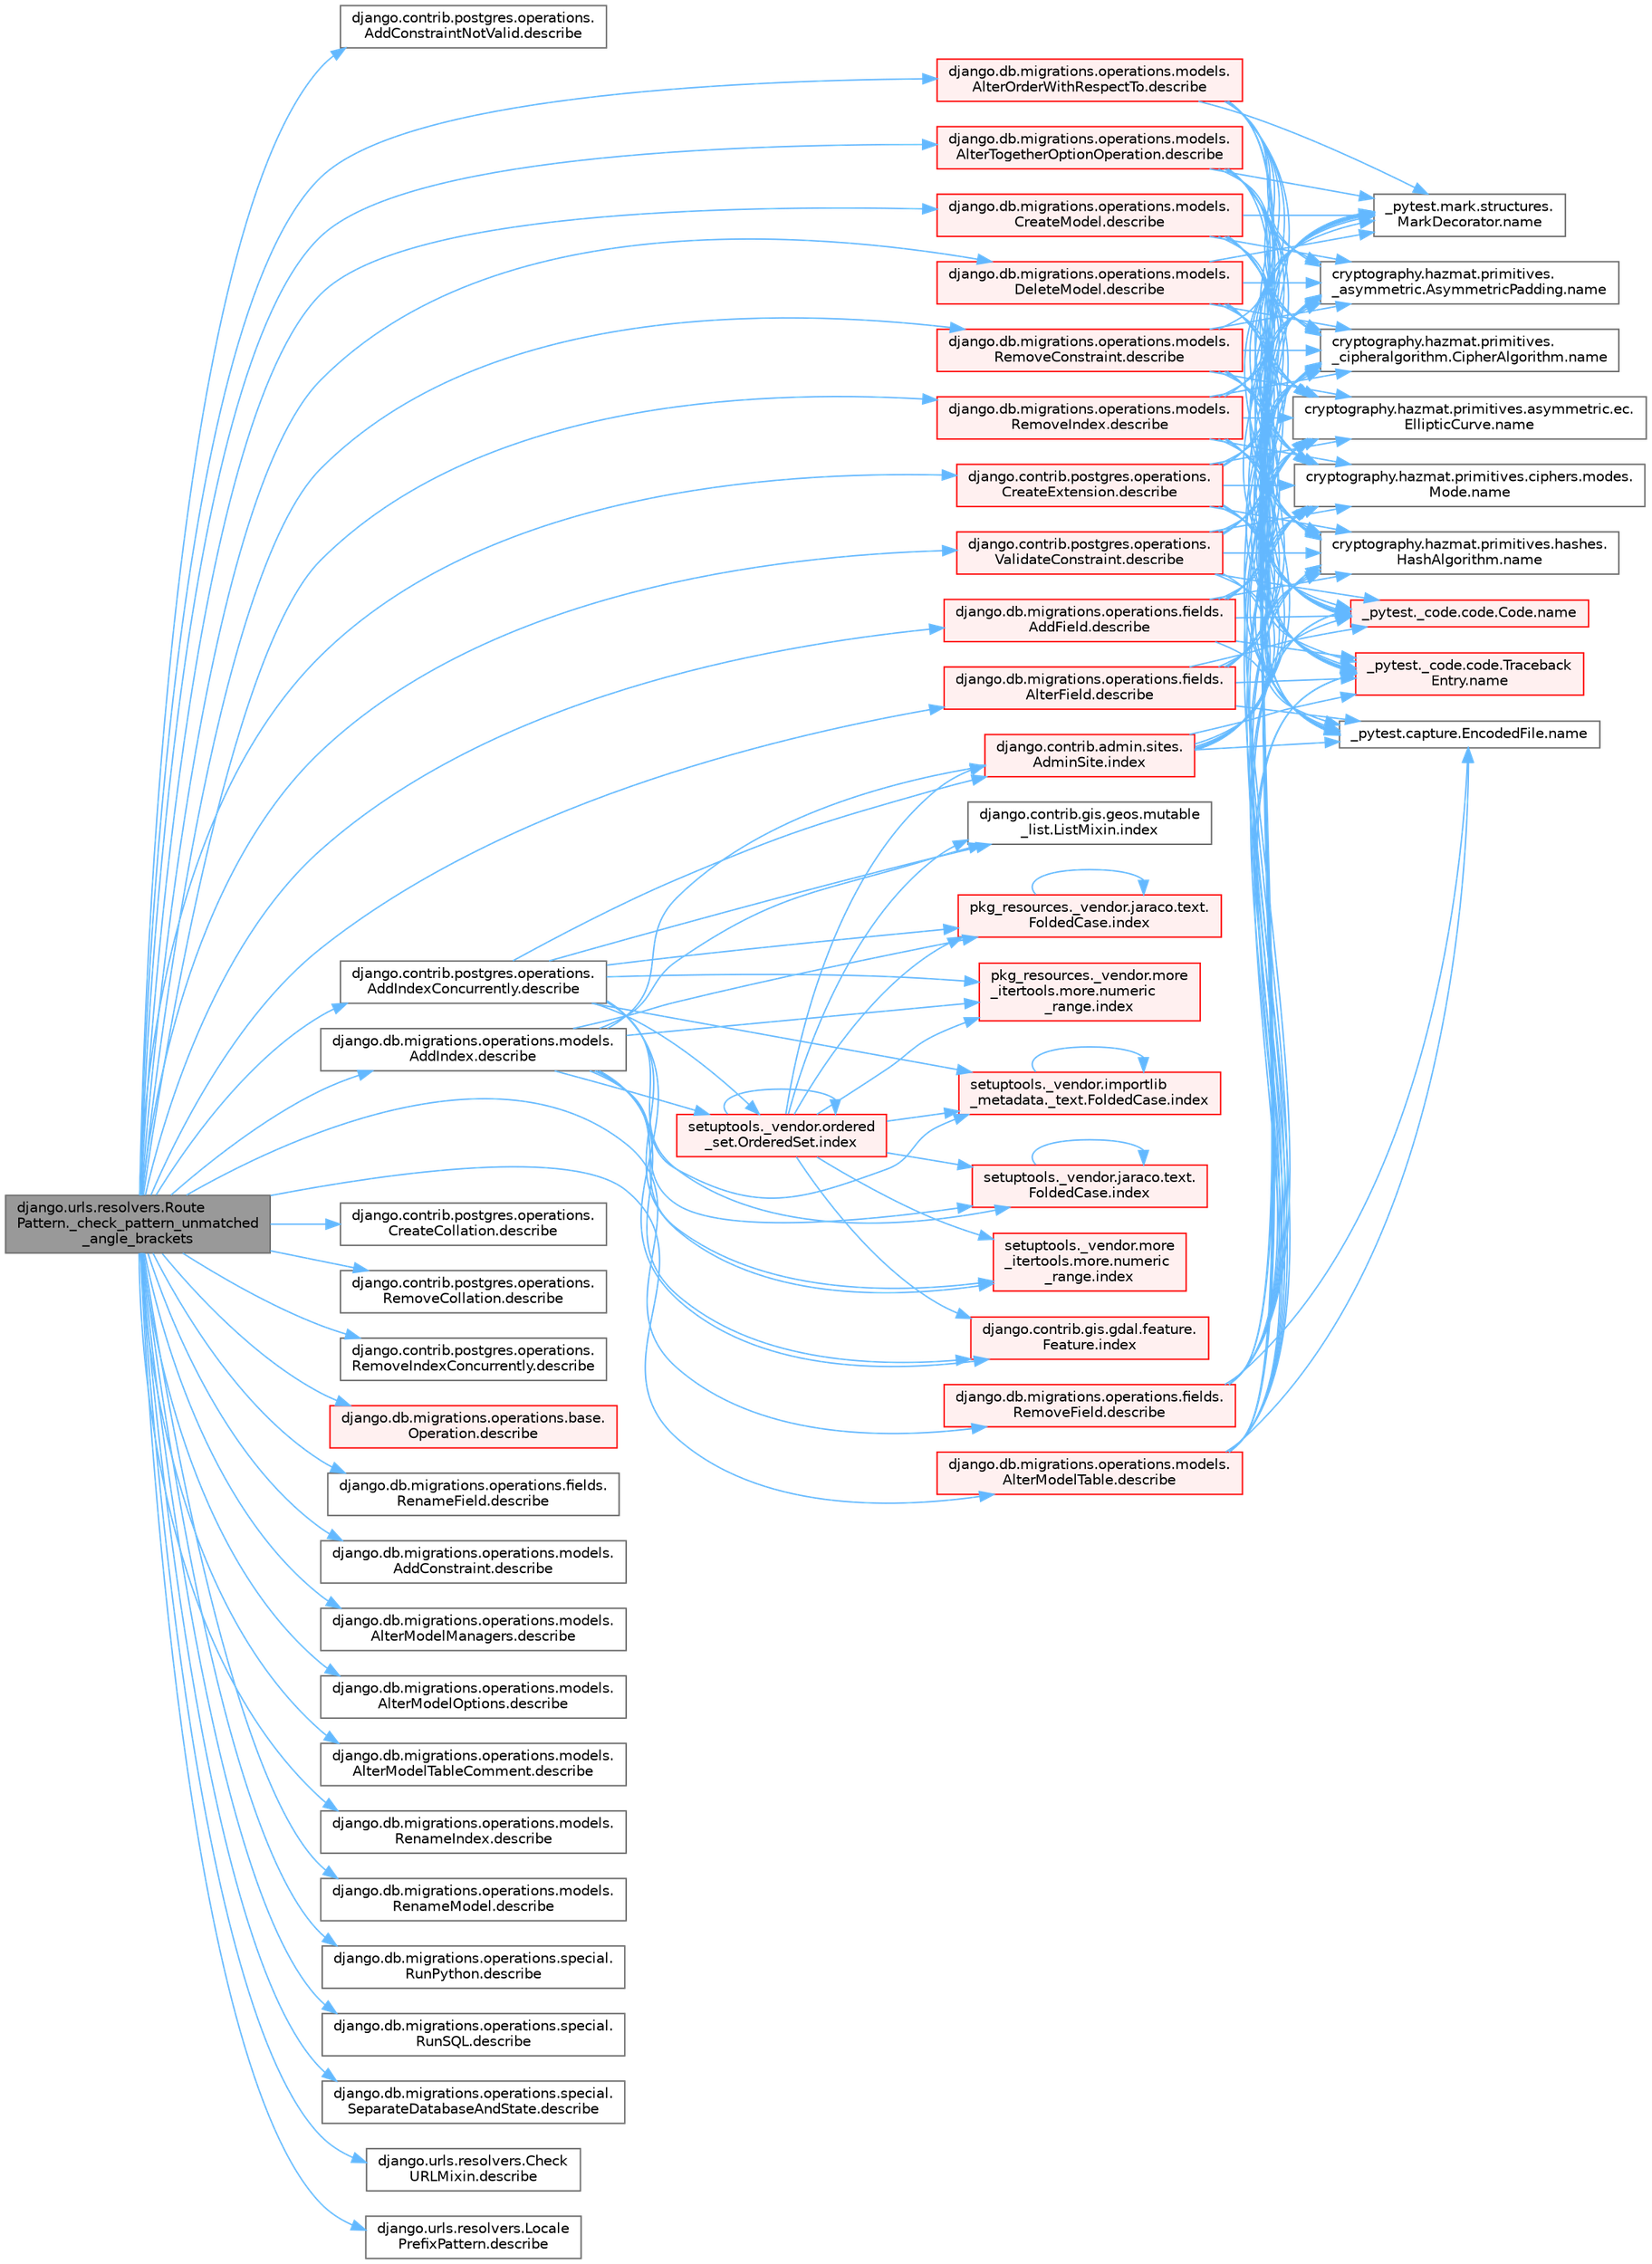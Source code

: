 digraph "django.urls.resolvers.RoutePattern._check_pattern_unmatched_angle_brackets"
{
 // LATEX_PDF_SIZE
  bgcolor="transparent";
  edge [fontname=Helvetica,fontsize=10,labelfontname=Helvetica,labelfontsize=10];
  node [fontname=Helvetica,fontsize=10,shape=box,height=0.2,width=0.4];
  rankdir="LR";
  Node1 [id="Node000001",label="django.urls.resolvers.Route\lPattern._check_pattern_unmatched\l_angle_brackets",height=0.2,width=0.4,color="gray40", fillcolor="grey60", style="filled", fontcolor="black",tooltip=" "];
  Node1 -> Node2 [id="edge1_Node000001_Node000002",color="steelblue1",style="solid",tooltip=" "];
  Node2 [id="Node000002",label="django.contrib.postgres.operations.\lAddConstraintNotValid.describe",height=0.2,width=0.4,color="grey40", fillcolor="white", style="filled",URL="$classdjango_1_1contrib_1_1postgres_1_1operations_1_1_add_constraint_not_valid.html#aa66f107cb766b675729d0da24921daaf",tooltip=" "];
  Node1 -> Node3 [id="edge2_Node000001_Node000003",color="steelblue1",style="solid",tooltip=" "];
  Node3 [id="Node000003",label="django.contrib.postgres.operations.\lAddIndexConcurrently.describe",height=0.2,width=0.4,color="grey40", fillcolor="white", style="filled",URL="$classdjango_1_1contrib_1_1postgres_1_1operations_1_1_add_index_concurrently.html#a84138b3c8346c4ba80783811dce25059",tooltip=" "];
  Node3 -> Node4 [id="edge3_Node000003_Node000004",color="steelblue1",style="solid",tooltip=" "];
  Node4 [id="Node000004",label="django.contrib.admin.sites.\lAdminSite.index",height=0.2,width=0.4,color="red", fillcolor="#FFF0F0", style="filled",URL="$classdjango_1_1contrib_1_1admin_1_1sites_1_1_admin_site.html#a8cc2add93ddb844723663bc9f56e8e1d",tooltip=" "];
  Node4 -> Node8 [id="edge4_Node000004_Node000008",color="steelblue1",style="solid",tooltip=" "];
  Node8 [id="Node000008",label="_pytest._code.code.Code.name",height=0.2,width=0.4,color="red", fillcolor="#FFF0F0", style="filled",URL="$class__pytest_1_1__code_1_1code_1_1_code.html#a1f3cbc53ca6df4a1bab12183694b6e78",tooltip=" "];
  Node4 -> Node20 [id="edge5_Node000004_Node000020",color="steelblue1",style="solid",tooltip=" "];
  Node20 [id="Node000020",label="_pytest._code.code.Traceback\lEntry.name",height=0.2,width=0.4,color="red", fillcolor="#FFF0F0", style="filled",URL="$class__pytest_1_1__code_1_1code_1_1_traceback_entry.html#a106b95c0753f41669fbfb8ee4c11ad3d",tooltip=" "];
  Node4 -> Node22 [id="edge6_Node000004_Node000022",color="steelblue1",style="solid",tooltip=" "];
  Node22 [id="Node000022",label="_pytest.capture.EncodedFile.name",height=0.2,width=0.4,color="grey40", fillcolor="white", style="filled",URL="$class__pytest_1_1capture_1_1_encoded_file.html#a738c73b5de21c7261d9e51f71e4f0397",tooltip=" "];
  Node4 -> Node23 [id="edge7_Node000004_Node000023",color="steelblue1",style="solid",tooltip=" "];
  Node23 [id="Node000023",label="_pytest.mark.structures.\lMarkDecorator.name",height=0.2,width=0.4,color="grey40", fillcolor="white", style="filled",URL="$class__pytest_1_1mark_1_1structures_1_1_mark_decorator.html#ae8f66760cda125450e0e3bd38689c72f",tooltip=" "];
  Node4 -> Node24 [id="edge8_Node000004_Node000024",color="steelblue1",style="solid",tooltip=" "];
  Node24 [id="Node000024",label="cryptography.hazmat.primitives.\l_asymmetric.AsymmetricPadding.name",height=0.2,width=0.4,color="grey40", fillcolor="white", style="filled",URL="$classcryptography_1_1hazmat_1_1primitives_1_1__asymmetric_1_1_asymmetric_padding.html#a8f72e8284cb336861a873ed5ce0e39b5",tooltip=" "];
  Node4 -> Node25 [id="edge9_Node000004_Node000025",color="steelblue1",style="solid",tooltip=" "];
  Node25 [id="Node000025",label="cryptography.hazmat.primitives.\l_cipheralgorithm.CipherAlgorithm.name",height=0.2,width=0.4,color="grey40", fillcolor="white", style="filled",URL="$classcryptography_1_1hazmat_1_1primitives_1_1__cipheralgorithm_1_1_cipher_algorithm.html#a50567a5c3388450ab7aa883ab34a1ac7",tooltip=" "];
  Node4 -> Node26 [id="edge10_Node000004_Node000026",color="steelblue1",style="solid",tooltip=" "];
  Node26 [id="Node000026",label="cryptography.hazmat.primitives.asymmetric.ec.\lEllipticCurve.name",height=0.2,width=0.4,color="grey40", fillcolor="white", style="filled",URL="$classcryptography_1_1hazmat_1_1primitives_1_1asymmetric_1_1ec_1_1_elliptic_curve.html#a2775c4e945309a6c7ea33dace1698a60",tooltip=" "];
  Node4 -> Node27 [id="edge11_Node000004_Node000027",color="steelblue1",style="solid",tooltip=" "];
  Node27 [id="Node000027",label="cryptography.hazmat.primitives.ciphers.modes.\lMode.name",height=0.2,width=0.4,color="grey40", fillcolor="white", style="filled",URL="$classcryptography_1_1hazmat_1_1primitives_1_1ciphers_1_1modes_1_1_mode.html#a99d93fd1370a2abbb5bb5cffbd5ff0f7",tooltip=" "];
  Node4 -> Node28 [id="edge12_Node000004_Node000028",color="steelblue1",style="solid",tooltip=" "];
  Node28 [id="Node000028",label="cryptography.hazmat.primitives.hashes.\lHashAlgorithm.name",height=0.2,width=0.4,color="grey40", fillcolor="white", style="filled",URL="$classcryptography_1_1hazmat_1_1primitives_1_1hashes_1_1_hash_algorithm.html#a42c7e1582d9b46a015774af9e5cbbb0b",tooltip=" "];
  Node3 -> Node1619 [id="edge13_Node000003_Node001619",color="steelblue1",style="solid",tooltip=" "];
  Node1619 [id="Node001619",label="django.contrib.gis.gdal.feature.\lFeature.index",height=0.2,width=0.4,color="red", fillcolor="#FFF0F0", style="filled",URL="$classdjango_1_1contrib_1_1gis_1_1gdal_1_1feature_1_1_feature.html#ad2f0b5c6e9318af4fa9c7c4273462389",tooltip=" "];
  Node3 -> Node1620 [id="edge14_Node000003_Node001620",color="steelblue1",style="solid",tooltip=" "];
  Node1620 [id="Node001620",label="django.contrib.gis.geos.mutable\l_list.ListMixin.index",height=0.2,width=0.4,color="grey40", fillcolor="white", style="filled",URL="$classdjango_1_1contrib_1_1gis_1_1geos_1_1mutable__list_1_1_list_mixin.html#a576be6ee88925aab0cc2abd11ebf8ccf",tooltip=" "];
  Node3 -> Node1621 [id="edge15_Node000003_Node001621",color="steelblue1",style="solid",tooltip=" "];
  Node1621 [id="Node001621",label="pkg_resources._vendor.jaraco.text.\lFoldedCase.index",height=0.2,width=0.4,color="red", fillcolor="#FFF0F0", style="filled",URL="$classpkg__resources_1_1__vendor_1_1jaraco_1_1text_1_1_folded_case.html#a3155d44ed060f59fa79f8029522935db",tooltip=" "];
  Node1621 -> Node1621 [id="edge16_Node001621_Node001621",color="steelblue1",style="solid",tooltip=" "];
  Node3 -> Node1625 [id="edge17_Node000003_Node001625",color="steelblue1",style="solid",tooltip=" "];
  Node1625 [id="Node001625",label="pkg_resources._vendor.more\l_itertools.more.numeric\l_range.index",height=0.2,width=0.4,color="red", fillcolor="#FFF0F0", style="filled",URL="$classpkg__resources_1_1__vendor_1_1more__itertools_1_1more_1_1numeric__range.html#af7574fe7bbbe922a43f4bd2f20dc1052",tooltip=" "];
  Node3 -> Node1626 [id="edge18_Node000003_Node001626",color="steelblue1",style="solid",tooltip=" "];
  Node1626 [id="Node001626",label="setuptools._vendor.importlib\l_metadata._text.FoldedCase.index",height=0.2,width=0.4,color="red", fillcolor="#FFF0F0", style="filled",URL="$classsetuptools_1_1__vendor_1_1importlib__metadata_1_1__text_1_1_folded_case.html#aa160e88956ce84e7d3712722a9afd018",tooltip=" "];
  Node1626 -> Node1626 [id="edge19_Node001626_Node001626",color="steelblue1",style="solid",tooltip=" "];
  Node3 -> Node1627 [id="edge20_Node000003_Node001627",color="steelblue1",style="solid",tooltip=" "];
  Node1627 [id="Node001627",label="setuptools._vendor.jaraco.text.\lFoldedCase.index",height=0.2,width=0.4,color="red", fillcolor="#FFF0F0", style="filled",URL="$classsetuptools_1_1__vendor_1_1jaraco_1_1text_1_1_folded_case.html#ab195e323605ac4c9908ca552f9c8f870",tooltip=" "];
  Node1627 -> Node1627 [id="edge21_Node001627_Node001627",color="steelblue1",style="solid",tooltip=" "];
  Node3 -> Node1628 [id="edge22_Node000003_Node001628",color="steelblue1",style="solid",tooltip=" "];
  Node1628 [id="Node001628",label="setuptools._vendor.more\l_itertools.more.numeric\l_range.index",height=0.2,width=0.4,color="red", fillcolor="#FFF0F0", style="filled",URL="$classsetuptools_1_1__vendor_1_1more__itertools_1_1more_1_1numeric__range.html#acf0a51d22a2ee14fcd24e3ffcb02897b",tooltip=" "];
  Node3 -> Node1629 [id="edge23_Node000003_Node001629",color="steelblue1",style="solid",tooltip=" "];
  Node1629 [id="Node001629",label="setuptools._vendor.ordered\l_set.OrderedSet.index",height=0.2,width=0.4,color="red", fillcolor="#FFF0F0", style="filled",URL="$classsetuptools_1_1__vendor_1_1ordered__set_1_1_ordered_set.html#a3776e1e90eecdc18f016ad695b56723f",tooltip=" "];
  Node1629 -> Node4 [id="edge24_Node001629_Node000004",color="steelblue1",style="solid",tooltip=" "];
  Node1629 -> Node1619 [id="edge25_Node001629_Node001619",color="steelblue1",style="solid",tooltip=" "];
  Node1629 -> Node1620 [id="edge26_Node001629_Node001620",color="steelblue1",style="solid",tooltip=" "];
  Node1629 -> Node1621 [id="edge27_Node001629_Node001621",color="steelblue1",style="solid",tooltip=" "];
  Node1629 -> Node1625 [id="edge28_Node001629_Node001625",color="steelblue1",style="solid",tooltip=" "];
  Node1629 -> Node1626 [id="edge29_Node001629_Node001626",color="steelblue1",style="solid",tooltip=" "];
  Node1629 -> Node1627 [id="edge30_Node001629_Node001627",color="steelblue1",style="solid",tooltip=" "];
  Node1629 -> Node1628 [id="edge31_Node001629_Node001628",color="steelblue1",style="solid",tooltip=" "];
  Node1629 -> Node1629 [id="edge32_Node001629_Node001629",color="steelblue1",style="solid",tooltip=" "];
  Node1 -> Node1607 [id="edge33_Node000001_Node001607",color="steelblue1",style="solid",tooltip=" "];
  Node1607 [id="Node001607",label="django.contrib.postgres.operations.\lCreateCollation.describe",height=0.2,width=0.4,color="grey40", fillcolor="white", style="filled",URL="$classdjango_1_1contrib_1_1postgres_1_1operations_1_1_create_collation.html#a16be008c7bb006b9bdfa2e3f698e4dd0",tooltip=" "];
  Node1 -> Node1608 [id="edge34_Node000001_Node001608",color="steelblue1",style="solid",tooltip=" "];
  Node1608 [id="Node001608",label="django.contrib.postgres.operations.\lCreateExtension.describe",height=0.2,width=0.4,color="red", fillcolor="#FFF0F0", style="filled",URL="$classdjango_1_1contrib_1_1postgres_1_1operations_1_1_create_extension.html#a8bda728b5ab28520f953dd1794eb1a29",tooltip=" "];
  Node1608 -> Node8 [id="edge35_Node001608_Node000008",color="steelblue1",style="solid",tooltip=" "];
  Node1608 -> Node20 [id="edge36_Node001608_Node000020",color="steelblue1",style="solid",tooltip=" "];
  Node1608 -> Node22 [id="edge37_Node001608_Node000022",color="steelblue1",style="solid",tooltip=" "];
  Node1608 -> Node23 [id="edge38_Node001608_Node000023",color="steelblue1",style="solid",tooltip=" "];
  Node1608 -> Node24 [id="edge39_Node001608_Node000024",color="steelblue1",style="solid",tooltip=" "];
  Node1608 -> Node25 [id="edge40_Node001608_Node000025",color="steelblue1",style="solid",tooltip=" "];
  Node1608 -> Node26 [id="edge41_Node001608_Node000026",color="steelblue1",style="solid",tooltip=" "];
  Node1608 -> Node27 [id="edge42_Node001608_Node000027",color="steelblue1",style="solid",tooltip=" "];
  Node1608 -> Node28 [id="edge43_Node001608_Node000028",color="steelblue1",style="solid",tooltip=" "];
  Node1 -> Node1609 [id="edge44_Node000001_Node001609",color="steelblue1",style="solid",tooltip=" "];
  Node1609 [id="Node001609",label="django.contrib.postgres.operations.\lRemoveCollation.describe",height=0.2,width=0.4,color="grey40", fillcolor="white", style="filled",URL="$classdjango_1_1contrib_1_1postgres_1_1operations_1_1_remove_collation.html#a0a39bc71cbad3f118ff161908dcc50dd",tooltip=" "];
  Node1 -> Node1610 [id="edge45_Node000001_Node001610",color="steelblue1",style="solid",tooltip=" "];
  Node1610 [id="Node001610",label="django.contrib.postgres.operations.\lRemoveIndexConcurrently.describe",height=0.2,width=0.4,color="grey40", fillcolor="white", style="filled",URL="$classdjango_1_1contrib_1_1postgres_1_1operations_1_1_remove_index_concurrently.html#afa7ae3303e9d7470872e701e7de09036",tooltip=" "];
  Node1 -> Node1611 [id="edge46_Node000001_Node001611",color="steelblue1",style="solid",tooltip=" "];
  Node1611 [id="Node001611",label="django.contrib.postgres.operations.\lValidateConstraint.describe",height=0.2,width=0.4,color="red", fillcolor="#FFF0F0", style="filled",URL="$classdjango_1_1contrib_1_1postgres_1_1operations_1_1_validate_constraint.html#aad511454076b182df728281585600438",tooltip=" "];
  Node1611 -> Node8 [id="edge47_Node001611_Node000008",color="steelblue1",style="solid",tooltip=" "];
  Node1611 -> Node20 [id="edge48_Node001611_Node000020",color="steelblue1",style="solid",tooltip=" "];
  Node1611 -> Node22 [id="edge49_Node001611_Node000022",color="steelblue1",style="solid",tooltip=" "];
  Node1611 -> Node23 [id="edge50_Node001611_Node000023",color="steelblue1",style="solid",tooltip=" "];
  Node1611 -> Node24 [id="edge51_Node001611_Node000024",color="steelblue1",style="solid",tooltip=" "];
  Node1611 -> Node25 [id="edge52_Node001611_Node000025",color="steelblue1",style="solid",tooltip=" "];
  Node1611 -> Node26 [id="edge53_Node001611_Node000026",color="steelblue1",style="solid",tooltip=" "];
  Node1611 -> Node27 [id="edge54_Node001611_Node000027",color="steelblue1",style="solid",tooltip=" "];
  Node1611 -> Node28 [id="edge55_Node001611_Node000028",color="steelblue1",style="solid",tooltip=" "];
  Node1 -> Node1612 [id="edge56_Node000001_Node001612",color="steelblue1",style="solid",tooltip=" "];
  Node1612 [id="Node001612",label="django.db.migrations.operations.base.\lOperation.describe",height=0.2,width=0.4,color="red", fillcolor="#FFF0F0", style="filled",URL="$classdjango_1_1db_1_1migrations_1_1operations_1_1base_1_1_operation.html#a5c8477a9c9a49746db7edf2e3eb56210",tooltip=" "];
  Node1 -> Node1613 [id="edge57_Node000001_Node001613",color="steelblue1",style="solid",tooltip=" "];
  Node1613 [id="Node001613",label="django.db.migrations.operations.fields.\lAddField.describe",height=0.2,width=0.4,color="red", fillcolor="#FFF0F0", style="filled",URL="$classdjango_1_1db_1_1migrations_1_1operations_1_1fields_1_1_add_field.html#a18a051ffc94d00a07a1663a5ce88ef43",tooltip=" "];
  Node1613 -> Node8 [id="edge58_Node001613_Node000008",color="steelblue1",style="solid",tooltip=" "];
  Node1613 -> Node20 [id="edge59_Node001613_Node000020",color="steelblue1",style="solid",tooltip=" "];
  Node1613 -> Node22 [id="edge60_Node001613_Node000022",color="steelblue1",style="solid",tooltip=" "];
  Node1613 -> Node23 [id="edge61_Node001613_Node000023",color="steelblue1",style="solid",tooltip=" "];
  Node1613 -> Node24 [id="edge62_Node001613_Node000024",color="steelblue1",style="solid",tooltip=" "];
  Node1613 -> Node25 [id="edge63_Node001613_Node000025",color="steelblue1",style="solid",tooltip=" "];
  Node1613 -> Node26 [id="edge64_Node001613_Node000026",color="steelblue1",style="solid",tooltip=" "];
  Node1613 -> Node27 [id="edge65_Node001613_Node000027",color="steelblue1",style="solid",tooltip=" "];
  Node1613 -> Node28 [id="edge66_Node001613_Node000028",color="steelblue1",style="solid",tooltip=" "];
  Node1 -> Node1614 [id="edge67_Node000001_Node001614",color="steelblue1",style="solid",tooltip=" "];
  Node1614 [id="Node001614",label="django.db.migrations.operations.fields.\lAlterField.describe",height=0.2,width=0.4,color="red", fillcolor="#FFF0F0", style="filled",URL="$classdjango_1_1db_1_1migrations_1_1operations_1_1fields_1_1_alter_field.html#ab8dc163745cf8326e95f0a5c67ec2eab",tooltip=" "];
  Node1614 -> Node8 [id="edge68_Node001614_Node000008",color="steelblue1",style="solid",tooltip=" "];
  Node1614 -> Node20 [id="edge69_Node001614_Node000020",color="steelblue1",style="solid",tooltip=" "];
  Node1614 -> Node22 [id="edge70_Node001614_Node000022",color="steelblue1",style="solid",tooltip=" "];
  Node1614 -> Node23 [id="edge71_Node001614_Node000023",color="steelblue1",style="solid",tooltip=" "];
  Node1614 -> Node24 [id="edge72_Node001614_Node000024",color="steelblue1",style="solid",tooltip=" "];
  Node1614 -> Node25 [id="edge73_Node001614_Node000025",color="steelblue1",style="solid",tooltip=" "];
  Node1614 -> Node26 [id="edge74_Node001614_Node000026",color="steelblue1",style="solid",tooltip=" "];
  Node1614 -> Node27 [id="edge75_Node001614_Node000027",color="steelblue1",style="solid",tooltip=" "];
  Node1614 -> Node28 [id="edge76_Node001614_Node000028",color="steelblue1",style="solid",tooltip=" "];
  Node1 -> Node1615 [id="edge77_Node000001_Node001615",color="steelblue1",style="solid",tooltip=" "];
  Node1615 [id="Node001615",label="django.db.migrations.operations.fields.\lRemoveField.describe",height=0.2,width=0.4,color="red", fillcolor="#FFF0F0", style="filled",URL="$classdjango_1_1db_1_1migrations_1_1operations_1_1fields_1_1_remove_field.html#a95e17952ffb36db2ec4bb93c555a357f",tooltip=" "];
  Node1615 -> Node8 [id="edge78_Node001615_Node000008",color="steelblue1",style="solid",tooltip=" "];
  Node1615 -> Node20 [id="edge79_Node001615_Node000020",color="steelblue1",style="solid",tooltip=" "];
  Node1615 -> Node22 [id="edge80_Node001615_Node000022",color="steelblue1",style="solid",tooltip=" "];
  Node1615 -> Node23 [id="edge81_Node001615_Node000023",color="steelblue1",style="solid",tooltip=" "];
  Node1615 -> Node24 [id="edge82_Node001615_Node000024",color="steelblue1",style="solid",tooltip=" "];
  Node1615 -> Node25 [id="edge83_Node001615_Node000025",color="steelblue1",style="solid",tooltip=" "];
  Node1615 -> Node26 [id="edge84_Node001615_Node000026",color="steelblue1",style="solid",tooltip=" "];
  Node1615 -> Node27 [id="edge85_Node001615_Node000027",color="steelblue1",style="solid",tooltip=" "];
  Node1615 -> Node28 [id="edge86_Node001615_Node000028",color="steelblue1",style="solid",tooltip=" "];
  Node1 -> Node1616 [id="edge87_Node000001_Node001616",color="steelblue1",style="solid",tooltip=" "];
  Node1616 [id="Node001616",label="django.db.migrations.operations.fields.\lRenameField.describe",height=0.2,width=0.4,color="grey40", fillcolor="white", style="filled",URL="$classdjango_1_1db_1_1migrations_1_1operations_1_1fields_1_1_rename_field.html#a0012fdc5c632c34d3fd58abf341dc22f",tooltip=" "];
  Node1 -> Node1617 [id="edge88_Node000001_Node001617",color="steelblue1",style="solid",tooltip=" "];
  Node1617 [id="Node001617",label="django.db.migrations.operations.models.\lAddConstraint.describe",height=0.2,width=0.4,color="grey40", fillcolor="white", style="filled",URL="$classdjango_1_1db_1_1migrations_1_1operations_1_1models_1_1_add_constraint.html#a672dd7b76f7223c270c36119b6c3ff13",tooltip=" "];
  Node1 -> Node1618 [id="edge89_Node000001_Node001618",color="steelblue1",style="solid",tooltip=" "];
  Node1618 [id="Node001618",label="django.db.migrations.operations.models.\lAddIndex.describe",height=0.2,width=0.4,color="grey40", fillcolor="white", style="filled",URL="$classdjango_1_1db_1_1migrations_1_1operations_1_1models_1_1_add_index.html#af600940898d33e0479390c3fdcb3fdb0",tooltip=" "];
  Node1618 -> Node4 [id="edge90_Node001618_Node000004",color="steelblue1",style="solid",tooltip=" "];
  Node1618 -> Node1619 [id="edge91_Node001618_Node001619",color="steelblue1",style="solid",tooltip=" "];
  Node1618 -> Node1620 [id="edge92_Node001618_Node001620",color="steelblue1",style="solid",tooltip=" "];
  Node1618 -> Node1621 [id="edge93_Node001618_Node001621",color="steelblue1",style="solid",tooltip=" "];
  Node1618 -> Node1625 [id="edge94_Node001618_Node001625",color="steelblue1",style="solid",tooltip=" "];
  Node1618 -> Node1626 [id="edge95_Node001618_Node001626",color="steelblue1",style="solid",tooltip=" "];
  Node1618 -> Node1627 [id="edge96_Node001618_Node001627",color="steelblue1",style="solid",tooltip=" "];
  Node1618 -> Node1628 [id="edge97_Node001618_Node001628",color="steelblue1",style="solid",tooltip=" "];
  Node1618 -> Node1629 [id="edge98_Node001618_Node001629",color="steelblue1",style="solid",tooltip=" "];
  Node1 -> Node1631 [id="edge99_Node000001_Node001631",color="steelblue1",style="solid",tooltip=" "];
  Node1631 [id="Node001631",label="django.db.migrations.operations.models.\lAlterModelManagers.describe",height=0.2,width=0.4,color="grey40", fillcolor="white", style="filled",URL="$classdjango_1_1db_1_1migrations_1_1operations_1_1models_1_1_alter_model_managers.html#a94762de8f5be231899a44894bf4ab988",tooltip=" "];
  Node1 -> Node1632 [id="edge100_Node000001_Node001632",color="steelblue1",style="solid",tooltip=" "];
  Node1632 [id="Node001632",label="django.db.migrations.operations.models.\lAlterModelOptions.describe",height=0.2,width=0.4,color="grey40", fillcolor="white", style="filled",URL="$classdjango_1_1db_1_1migrations_1_1operations_1_1models_1_1_alter_model_options.html#a5dd2462f02d335f8a3dfdaf373953f69",tooltip=" "];
  Node1 -> Node1633 [id="edge101_Node000001_Node001633",color="steelblue1",style="solid",tooltip=" "];
  Node1633 [id="Node001633",label="django.db.migrations.operations.models.\lAlterModelTable.describe",height=0.2,width=0.4,color="red", fillcolor="#FFF0F0", style="filled",URL="$classdjango_1_1db_1_1migrations_1_1operations_1_1models_1_1_alter_model_table.html#a89e58be4b41b2a022fd0b32289ccf8d6",tooltip=" "];
  Node1633 -> Node8 [id="edge102_Node001633_Node000008",color="steelblue1",style="solid",tooltip=" "];
  Node1633 -> Node20 [id="edge103_Node001633_Node000020",color="steelblue1",style="solid",tooltip=" "];
  Node1633 -> Node22 [id="edge104_Node001633_Node000022",color="steelblue1",style="solid",tooltip=" "];
  Node1633 -> Node23 [id="edge105_Node001633_Node000023",color="steelblue1",style="solid",tooltip=" "];
  Node1633 -> Node24 [id="edge106_Node001633_Node000024",color="steelblue1",style="solid",tooltip=" "];
  Node1633 -> Node25 [id="edge107_Node001633_Node000025",color="steelblue1",style="solid",tooltip=" "];
  Node1633 -> Node26 [id="edge108_Node001633_Node000026",color="steelblue1",style="solid",tooltip=" "];
  Node1633 -> Node27 [id="edge109_Node001633_Node000027",color="steelblue1",style="solid",tooltip=" "];
  Node1633 -> Node28 [id="edge110_Node001633_Node000028",color="steelblue1",style="solid",tooltip=" "];
  Node1 -> Node1634 [id="edge111_Node000001_Node001634",color="steelblue1",style="solid",tooltip=" "];
  Node1634 [id="Node001634",label="django.db.migrations.operations.models.\lAlterModelTableComment.describe",height=0.2,width=0.4,color="grey40", fillcolor="white", style="filled",URL="$classdjango_1_1db_1_1migrations_1_1operations_1_1models_1_1_alter_model_table_comment.html#a46b443e571c92a303b285e5a30fdd39c",tooltip=" "];
  Node1 -> Node1635 [id="edge112_Node000001_Node001635",color="steelblue1",style="solid",tooltip=" "];
  Node1635 [id="Node001635",label="django.db.migrations.operations.models.\lAlterOrderWithRespectTo.describe",height=0.2,width=0.4,color="red", fillcolor="#FFF0F0", style="filled",URL="$classdjango_1_1db_1_1migrations_1_1operations_1_1models_1_1_alter_order_with_respect_to.html#adc0f360d55f1d73b66185b5a69cd1db7",tooltip=" "];
  Node1635 -> Node8 [id="edge113_Node001635_Node000008",color="steelblue1",style="solid",tooltip=" "];
  Node1635 -> Node20 [id="edge114_Node001635_Node000020",color="steelblue1",style="solid",tooltip=" "];
  Node1635 -> Node22 [id="edge115_Node001635_Node000022",color="steelblue1",style="solid",tooltip=" "];
  Node1635 -> Node23 [id="edge116_Node001635_Node000023",color="steelblue1",style="solid",tooltip=" "];
  Node1635 -> Node24 [id="edge117_Node001635_Node000024",color="steelblue1",style="solid",tooltip=" "];
  Node1635 -> Node25 [id="edge118_Node001635_Node000025",color="steelblue1",style="solid",tooltip=" "];
  Node1635 -> Node26 [id="edge119_Node001635_Node000026",color="steelblue1",style="solid",tooltip=" "];
  Node1635 -> Node27 [id="edge120_Node001635_Node000027",color="steelblue1",style="solid",tooltip=" "];
  Node1635 -> Node28 [id="edge121_Node001635_Node000028",color="steelblue1",style="solid",tooltip=" "];
  Node1 -> Node1636 [id="edge122_Node000001_Node001636",color="steelblue1",style="solid",tooltip=" "];
  Node1636 [id="Node001636",label="django.db.migrations.operations.models.\lAlterTogetherOptionOperation.describe",height=0.2,width=0.4,color="red", fillcolor="#FFF0F0", style="filled",URL="$classdjango_1_1db_1_1migrations_1_1operations_1_1models_1_1_alter_together_option_operation.html#a6ad5134506e1cec8859ddb38cd7bf35f",tooltip=" "];
  Node1636 -> Node8 [id="edge123_Node001636_Node000008",color="steelblue1",style="solid",tooltip=" "];
  Node1636 -> Node20 [id="edge124_Node001636_Node000020",color="steelblue1",style="solid",tooltip=" "];
  Node1636 -> Node22 [id="edge125_Node001636_Node000022",color="steelblue1",style="solid",tooltip=" "];
  Node1636 -> Node23 [id="edge126_Node001636_Node000023",color="steelblue1",style="solid",tooltip=" "];
  Node1636 -> Node24 [id="edge127_Node001636_Node000024",color="steelblue1",style="solid",tooltip=" "];
  Node1636 -> Node25 [id="edge128_Node001636_Node000025",color="steelblue1",style="solid",tooltip=" "];
  Node1636 -> Node26 [id="edge129_Node001636_Node000026",color="steelblue1",style="solid",tooltip=" "];
  Node1636 -> Node27 [id="edge130_Node001636_Node000027",color="steelblue1",style="solid",tooltip=" "];
  Node1636 -> Node28 [id="edge131_Node001636_Node000028",color="steelblue1",style="solid",tooltip=" "];
  Node1 -> Node1638 [id="edge132_Node000001_Node001638",color="steelblue1",style="solid",tooltip=" "];
  Node1638 [id="Node001638",label="django.db.migrations.operations.models.\lCreateModel.describe",height=0.2,width=0.4,color="red", fillcolor="#FFF0F0", style="filled",URL="$classdjango_1_1db_1_1migrations_1_1operations_1_1models_1_1_create_model.html#ab9b2919d28b5d911b5d76a2161ba4330",tooltip=" "];
  Node1638 -> Node8 [id="edge133_Node001638_Node000008",color="steelblue1",style="solid",tooltip=" "];
  Node1638 -> Node20 [id="edge134_Node001638_Node000020",color="steelblue1",style="solid",tooltip=" "];
  Node1638 -> Node22 [id="edge135_Node001638_Node000022",color="steelblue1",style="solid",tooltip=" "];
  Node1638 -> Node23 [id="edge136_Node001638_Node000023",color="steelblue1",style="solid",tooltip=" "];
  Node1638 -> Node24 [id="edge137_Node001638_Node000024",color="steelblue1",style="solid",tooltip=" "];
  Node1638 -> Node25 [id="edge138_Node001638_Node000025",color="steelblue1",style="solid",tooltip=" "];
  Node1638 -> Node26 [id="edge139_Node001638_Node000026",color="steelblue1",style="solid",tooltip=" "];
  Node1638 -> Node27 [id="edge140_Node001638_Node000027",color="steelblue1",style="solid",tooltip=" "];
  Node1638 -> Node28 [id="edge141_Node001638_Node000028",color="steelblue1",style="solid",tooltip=" "];
  Node1 -> Node2290 [id="edge142_Node000001_Node002290",color="steelblue1",style="solid",tooltip=" "];
  Node2290 [id="Node002290",label="django.db.migrations.operations.models.\lDeleteModel.describe",height=0.2,width=0.4,color="red", fillcolor="#FFF0F0", style="filled",URL="$classdjango_1_1db_1_1migrations_1_1operations_1_1models_1_1_delete_model.html#a93c4aac3d9fd718ed8d4e0361a122fdb",tooltip=" "];
  Node2290 -> Node8 [id="edge143_Node002290_Node000008",color="steelblue1",style="solid",tooltip=" "];
  Node2290 -> Node20 [id="edge144_Node002290_Node000020",color="steelblue1",style="solid",tooltip=" "];
  Node2290 -> Node22 [id="edge145_Node002290_Node000022",color="steelblue1",style="solid",tooltip=" "];
  Node2290 -> Node23 [id="edge146_Node002290_Node000023",color="steelblue1",style="solid",tooltip=" "];
  Node2290 -> Node24 [id="edge147_Node002290_Node000024",color="steelblue1",style="solid",tooltip=" "];
  Node2290 -> Node25 [id="edge148_Node002290_Node000025",color="steelblue1",style="solid",tooltip=" "];
  Node2290 -> Node26 [id="edge149_Node002290_Node000026",color="steelblue1",style="solid",tooltip=" "];
  Node2290 -> Node27 [id="edge150_Node002290_Node000027",color="steelblue1",style="solid",tooltip=" "];
  Node2290 -> Node28 [id="edge151_Node002290_Node000028",color="steelblue1",style="solid",tooltip=" "];
  Node1 -> Node2291 [id="edge152_Node000001_Node002291",color="steelblue1",style="solid",tooltip=" "];
  Node2291 [id="Node002291",label="django.db.migrations.operations.models.\lRemoveConstraint.describe",height=0.2,width=0.4,color="red", fillcolor="#FFF0F0", style="filled",URL="$classdjango_1_1db_1_1migrations_1_1operations_1_1models_1_1_remove_constraint.html#a2dd545a63a96197b6a2abb07b24baf3a",tooltip=" "];
  Node2291 -> Node8 [id="edge153_Node002291_Node000008",color="steelblue1",style="solid",tooltip=" "];
  Node2291 -> Node20 [id="edge154_Node002291_Node000020",color="steelblue1",style="solid",tooltip=" "];
  Node2291 -> Node22 [id="edge155_Node002291_Node000022",color="steelblue1",style="solid",tooltip=" "];
  Node2291 -> Node23 [id="edge156_Node002291_Node000023",color="steelblue1",style="solid",tooltip=" "];
  Node2291 -> Node24 [id="edge157_Node002291_Node000024",color="steelblue1",style="solid",tooltip=" "];
  Node2291 -> Node25 [id="edge158_Node002291_Node000025",color="steelblue1",style="solid",tooltip=" "];
  Node2291 -> Node26 [id="edge159_Node002291_Node000026",color="steelblue1",style="solid",tooltip=" "];
  Node2291 -> Node27 [id="edge160_Node002291_Node000027",color="steelblue1",style="solid",tooltip=" "];
  Node2291 -> Node28 [id="edge161_Node002291_Node000028",color="steelblue1",style="solid",tooltip=" "];
  Node1 -> Node2292 [id="edge162_Node000001_Node002292",color="steelblue1",style="solid",tooltip=" "];
  Node2292 [id="Node002292",label="django.db.migrations.operations.models.\lRemoveIndex.describe",height=0.2,width=0.4,color="red", fillcolor="#FFF0F0", style="filled",URL="$classdjango_1_1db_1_1migrations_1_1operations_1_1models_1_1_remove_index.html#a25801dc2c3d6ff9e0e6a1ce71b91652e",tooltip=" "];
  Node2292 -> Node8 [id="edge163_Node002292_Node000008",color="steelblue1",style="solid",tooltip=" "];
  Node2292 -> Node20 [id="edge164_Node002292_Node000020",color="steelblue1",style="solid",tooltip=" "];
  Node2292 -> Node22 [id="edge165_Node002292_Node000022",color="steelblue1",style="solid",tooltip=" "];
  Node2292 -> Node23 [id="edge166_Node002292_Node000023",color="steelblue1",style="solid",tooltip=" "];
  Node2292 -> Node24 [id="edge167_Node002292_Node000024",color="steelblue1",style="solid",tooltip=" "];
  Node2292 -> Node25 [id="edge168_Node002292_Node000025",color="steelblue1",style="solid",tooltip=" "];
  Node2292 -> Node26 [id="edge169_Node002292_Node000026",color="steelblue1",style="solid",tooltip=" "];
  Node2292 -> Node27 [id="edge170_Node002292_Node000027",color="steelblue1",style="solid",tooltip=" "];
  Node2292 -> Node28 [id="edge171_Node002292_Node000028",color="steelblue1",style="solid",tooltip=" "];
  Node1 -> Node2293 [id="edge172_Node000001_Node002293",color="steelblue1",style="solid",tooltip=" "];
  Node2293 [id="Node002293",label="django.db.migrations.operations.models.\lRenameIndex.describe",height=0.2,width=0.4,color="grey40", fillcolor="white", style="filled",URL="$classdjango_1_1db_1_1migrations_1_1operations_1_1models_1_1_rename_index.html#a16773a616c753c60f508092a1df5507e",tooltip=" "];
  Node1 -> Node2294 [id="edge173_Node000001_Node002294",color="steelblue1",style="solid",tooltip=" "];
  Node2294 [id="Node002294",label="django.db.migrations.operations.models.\lRenameModel.describe",height=0.2,width=0.4,color="grey40", fillcolor="white", style="filled",URL="$classdjango_1_1db_1_1migrations_1_1operations_1_1models_1_1_rename_model.html#acc050fde21560c6ac851abf4b120bc9b",tooltip=" "];
  Node1 -> Node2295 [id="edge174_Node000001_Node002295",color="steelblue1",style="solid",tooltip=" "];
  Node2295 [id="Node002295",label="django.db.migrations.operations.special.\lRunPython.describe",height=0.2,width=0.4,color="grey40", fillcolor="white", style="filled",URL="$classdjango_1_1db_1_1migrations_1_1operations_1_1special_1_1_run_python.html#a1ce76077cbc085ef6d0ae71f78077fc1",tooltip=" "];
  Node1 -> Node2296 [id="edge175_Node000001_Node002296",color="steelblue1",style="solid",tooltip=" "];
  Node2296 [id="Node002296",label="django.db.migrations.operations.special.\lRunSQL.describe",height=0.2,width=0.4,color="grey40", fillcolor="white", style="filled",URL="$classdjango_1_1db_1_1migrations_1_1operations_1_1special_1_1_run_s_q_l.html#a9a9e3670440f515e41b50d84db52ca42",tooltip=" "];
  Node1 -> Node2297 [id="edge176_Node000001_Node002297",color="steelblue1",style="solid",tooltip=" "];
  Node2297 [id="Node002297",label="django.db.migrations.operations.special.\lSeparateDatabaseAndState.describe",height=0.2,width=0.4,color="grey40", fillcolor="white", style="filled",URL="$classdjango_1_1db_1_1migrations_1_1operations_1_1special_1_1_separate_database_and_state.html#a7cbb551b5c69a2ee357f5d951503f09e",tooltip=" "];
  Node1 -> Node2298 [id="edge177_Node000001_Node002298",color="steelblue1",style="solid",tooltip=" "];
  Node2298 [id="Node002298",label="django.urls.resolvers.Check\lURLMixin.describe",height=0.2,width=0.4,color="grey40", fillcolor="white", style="filled",URL="$classdjango_1_1urls_1_1resolvers_1_1_check_u_r_l_mixin.html#a093b6ea187ea5febbad3f0e8e7279394",tooltip=" "];
  Node1 -> Node2299 [id="edge178_Node000001_Node002299",color="steelblue1",style="solid",tooltip=" "];
  Node2299 [id="Node002299",label="django.urls.resolvers.Locale\lPrefixPattern.describe",height=0.2,width=0.4,color="grey40", fillcolor="white", style="filled",URL="$classdjango_1_1urls_1_1resolvers_1_1_locale_prefix_pattern.html#a67d4a1bb0772d39505480203bed6c968",tooltip=" "];
}
